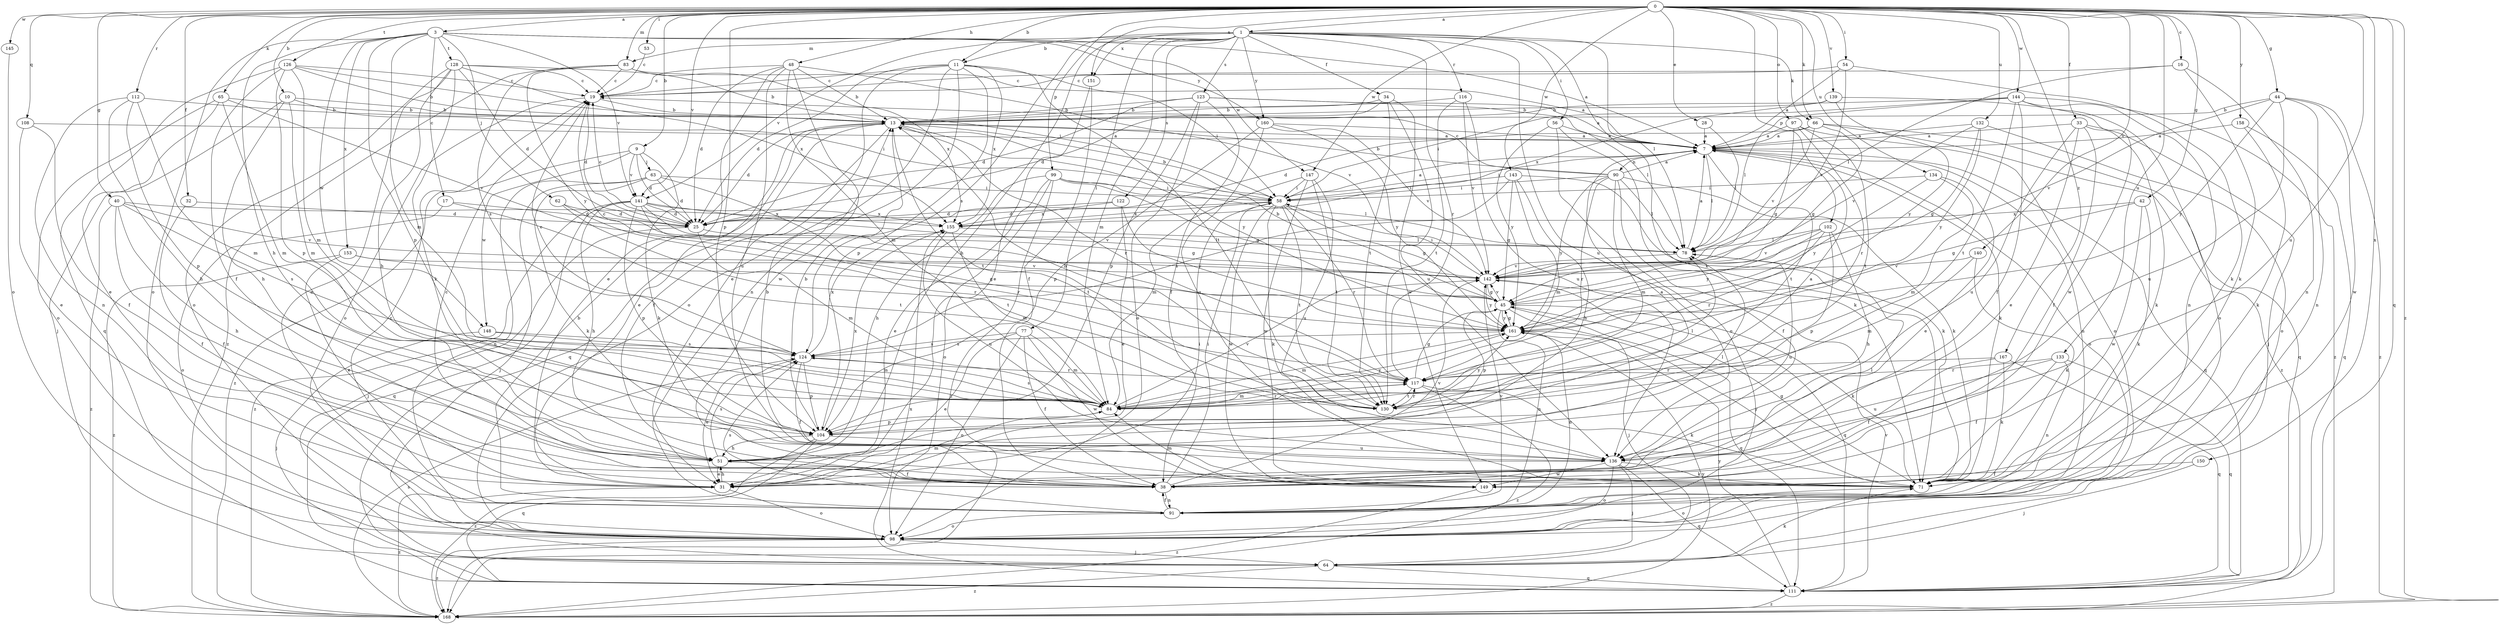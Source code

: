 strict digraph  {
0;
1;
3;
7;
9;
10;
11;
13;
16;
17;
19;
25;
28;
31;
32;
33;
34;
38;
40;
42;
44;
45;
48;
51;
53;
54;
56;
58;
62;
63;
64;
65;
66;
71;
77;
78;
83;
84;
90;
91;
97;
98;
99;
102;
104;
108;
111;
112;
116;
117;
122;
123;
124;
126;
128;
130;
132;
133;
134;
136;
139;
140;
141;
142;
143;
144;
145;
147;
148;
149;
150;
151;
153;
155;
158;
160;
161;
167;
168;
0 -> 1  [label=a];
0 -> 3  [label=a];
0 -> 9  [label=b];
0 -> 10  [label=b];
0 -> 11  [label=b];
0 -> 16  [label=c];
0 -> 28  [label=e];
0 -> 32  [label=f];
0 -> 33  [label=f];
0 -> 40  [label=g];
0 -> 42  [label=g];
0 -> 44  [label=g];
0 -> 48  [label=h];
0 -> 53  [label=i];
0 -> 54  [label=i];
0 -> 65  [label=k];
0 -> 66  [label=k];
0 -> 83  [label=m];
0 -> 97  [label=o];
0 -> 99  [label=p];
0 -> 102  [label=p];
0 -> 104  [label=p];
0 -> 108  [label=q];
0 -> 111  [label=q];
0 -> 112  [label=r];
0 -> 126  [label=t];
0 -> 132  [label=u];
0 -> 133  [label=u];
0 -> 134  [label=u];
0 -> 136  [label=u];
0 -> 139  [label=v];
0 -> 140  [label=v];
0 -> 141  [label=v];
0 -> 143  [label=w];
0 -> 144  [label=w];
0 -> 145  [label=w];
0 -> 147  [label=w];
0 -> 150  [label=x];
0 -> 151  [label=x];
0 -> 158  [label=y];
0 -> 167  [label=z];
0 -> 168  [label=z];
1 -> 11  [label=b];
1 -> 34  [label=f];
1 -> 51  [label=h];
1 -> 56  [label=i];
1 -> 66  [label=k];
1 -> 71  [label=k];
1 -> 77  [label=l];
1 -> 78  [label=l];
1 -> 83  [label=m];
1 -> 84  [label=m];
1 -> 116  [label=r];
1 -> 117  [label=r];
1 -> 122  [label=s];
1 -> 123  [label=s];
1 -> 124  [label=s];
1 -> 136  [label=u];
1 -> 141  [label=v];
1 -> 151  [label=x];
1 -> 160  [label=y];
3 -> 7  [label=a];
3 -> 17  [label=c];
3 -> 51  [label=h];
3 -> 62  [label=j];
3 -> 84  [label=m];
3 -> 98  [label=o];
3 -> 104  [label=p];
3 -> 128  [label=t];
3 -> 141  [label=v];
3 -> 147  [label=w];
3 -> 148  [label=w];
3 -> 153  [label=x];
3 -> 160  [label=y];
7 -> 58  [label=i];
7 -> 71  [label=k];
7 -> 78  [label=l];
7 -> 90  [label=n];
7 -> 91  [label=n];
7 -> 98  [label=o];
7 -> 111  [label=q];
7 -> 130  [label=t];
9 -> 25  [label=d];
9 -> 63  [label=j];
9 -> 71  [label=k];
9 -> 141  [label=v];
9 -> 148  [label=w];
9 -> 168  [label=z];
10 -> 13  [label=b];
10 -> 51  [label=h];
10 -> 58  [label=i];
10 -> 64  [label=j];
10 -> 84  [label=m];
11 -> 19  [label=c];
11 -> 25  [label=d];
11 -> 31  [label=e];
11 -> 58  [label=i];
11 -> 91  [label=n];
11 -> 98  [label=o];
11 -> 104  [label=p];
11 -> 130  [label=t];
11 -> 155  [label=x];
13 -> 7  [label=a];
13 -> 25  [label=d];
13 -> 31  [label=e];
13 -> 38  [label=f];
13 -> 111  [label=q];
13 -> 117  [label=r];
13 -> 130  [label=t];
13 -> 161  [label=y];
16 -> 19  [label=c];
16 -> 71  [label=k];
16 -> 78  [label=l];
16 -> 91  [label=n];
17 -> 25  [label=d];
17 -> 98  [label=o];
17 -> 130  [label=t];
19 -> 13  [label=b];
19 -> 25  [label=d];
19 -> 98  [label=o];
25 -> 19  [label=c];
25 -> 64  [label=j];
25 -> 78  [label=l];
25 -> 84  [label=m];
28 -> 7  [label=a];
28 -> 78  [label=l];
31 -> 51  [label=h];
31 -> 58  [label=i];
31 -> 84  [label=m];
31 -> 98  [label=o];
31 -> 168  [label=z];
32 -> 25  [label=d];
32 -> 38  [label=f];
33 -> 7  [label=a];
33 -> 31  [label=e];
33 -> 38  [label=f];
33 -> 64  [label=j];
33 -> 71  [label=k];
33 -> 136  [label=u];
34 -> 13  [label=b];
34 -> 25  [label=d];
34 -> 130  [label=t];
34 -> 136  [label=u];
34 -> 149  [label=w];
38 -> 19  [label=c];
38 -> 58  [label=i];
38 -> 78  [label=l];
38 -> 91  [label=n];
38 -> 142  [label=v];
40 -> 38  [label=f];
40 -> 51  [label=h];
40 -> 124  [label=s];
40 -> 142  [label=v];
40 -> 155  [label=x];
40 -> 168  [label=z];
42 -> 45  [label=g];
42 -> 71  [label=k];
42 -> 149  [label=w];
42 -> 155  [label=x];
44 -> 13  [label=b];
44 -> 91  [label=n];
44 -> 136  [label=u];
44 -> 142  [label=v];
44 -> 149  [label=w];
44 -> 161  [label=y];
44 -> 168  [label=z];
45 -> 13  [label=b];
45 -> 64  [label=j];
45 -> 71  [label=k];
45 -> 91  [label=n];
45 -> 104  [label=p];
45 -> 111  [label=q];
45 -> 142  [label=v];
45 -> 161  [label=y];
48 -> 13  [label=b];
48 -> 19  [label=c];
48 -> 25  [label=d];
48 -> 31  [label=e];
48 -> 84  [label=m];
48 -> 136  [label=u];
48 -> 142  [label=v];
48 -> 149  [label=w];
51 -> 31  [label=e];
51 -> 38  [label=f];
51 -> 78  [label=l];
51 -> 124  [label=s];
53 -> 19  [label=c];
54 -> 7  [label=a];
54 -> 19  [label=c];
54 -> 71  [label=k];
54 -> 142  [label=v];
56 -> 7  [label=a];
56 -> 71  [label=k];
56 -> 98  [label=o];
56 -> 161  [label=y];
58 -> 7  [label=a];
58 -> 13  [label=b];
58 -> 25  [label=d];
58 -> 45  [label=g];
58 -> 71  [label=k];
58 -> 117  [label=r];
58 -> 130  [label=t];
58 -> 149  [label=w];
58 -> 155  [label=x];
62 -> 25  [label=d];
62 -> 117  [label=r];
62 -> 130  [label=t];
63 -> 25  [label=d];
63 -> 58  [label=i];
63 -> 64  [label=j];
63 -> 71  [label=k];
63 -> 91  [label=n];
63 -> 130  [label=t];
64 -> 71  [label=k];
64 -> 111  [label=q];
64 -> 168  [label=z];
65 -> 13  [label=b];
65 -> 31  [label=e];
65 -> 84  [label=m];
65 -> 98  [label=o];
65 -> 142  [label=v];
66 -> 7  [label=a];
66 -> 25  [label=d];
66 -> 45  [label=g];
66 -> 111  [label=q];
66 -> 142  [label=v];
66 -> 168  [label=z];
71 -> 45  [label=g];
71 -> 98  [label=o];
71 -> 161  [label=y];
77 -> 31  [label=e];
77 -> 38  [label=f];
77 -> 84  [label=m];
77 -> 98  [label=o];
77 -> 124  [label=s];
77 -> 149  [label=w];
78 -> 7  [label=a];
78 -> 136  [label=u];
78 -> 142  [label=v];
83 -> 7  [label=a];
83 -> 19  [label=c];
83 -> 124  [label=s];
83 -> 155  [label=x];
83 -> 161  [label=y];
83 -> 168  [label=z];
84 -> 78  [label=l];
84 -> 104  [label=p];
84 -> 117  [label=r];
84 -> 124  [label=s];
84 -> 142  [label=v];
84 -> 161  [label=y];
90 -> 7  [label=a];
90 -> 13  [label=b];
90 -> 19  [label=c];
90 -> 38  [label=f];
90 -> 58  [label=i];
90 -> 71  [label=k];
90 -> 78  [label=l];
90 -> 84  [label=m];
90 -> 117  [label=r];
90 -> 161  [label=y];
91 -> 13  [label=b];
91 -> 38  [label=f];
91 -> 98  [label=o];
91 -> 124  [label=s];
91 -> 142  [label=v];
97 -> 7  [label=a];
97 -> 45  [label=g];
97 -> 98  [label=o];
97 -> 117  [label=r];
97 -> 130  [label=t];
98 -> 19  [label=c];
98 -> 64  [label=j];
98 -> 168  [label=z];
99 -> 31  [label=e];
99 -> 45  [label=g];
99 -> 51  [label=h];
99 -> 58  [label=i];
99 -> 78  [label=l];
99 -> 98  [label=o];
99 -> 168  [label=z];
102 -> 51  [label=h];
102 -> 78  [label=l];
102 -> 104  [label=p];
102 -> 117  [label=r];
102 -> 142  [label=v];
102 -> 161  [label=y];
104 -> 7  [label=a];
104 -> 13  [label=b];
104 -> 51  [label=h];
104 -> 111  [label=q];
104 -> 136  [label=u];
104 -> 155  [label=x];
104 -> 168  [label=z];
108 -> 7  [label=a];
108 -> 31  [label=e];
108 -> 38  [label=f];
111 -> 142  [label=v];
111 -> 155  [label=x];
111 -> 161  [label=y];
111 -> 168  [label=z];
112 -> 13  [label=b];
112 -> 51  [label=h];
112 -> 84  [label=m];
112 -> 91  [label=n];
112 -> 104  [label=p];
116 -> 13  [label=b];
116 -> 130  [label=t];
116 -> 136  [label=u];
116 -> 142  [label=v];
117 -> 45  [label=g];
117 -> 71  [label=k];
117 -> 84  [label=m];
117 -> 130  [label=t];
117 -> 168  [label=z];
122 -> 25  [label=d];
122 -> 31  [label=e];
122 -> 155  [label=x];
122 -> 161  [label=y];
123 -> 7  [label=a];
123 -> 13  [label=b];
123 -> 25  [label=d];
123 -> 38  [label=f];
123 -> 78  [label=l];
123 -> 98  [label=o];
123 -> 104  [label=p];
124 -> 19  [label=c];
124 -> 31  [label=e];
124 -> 38  [label=f];
124 -> 104  [label=p];
124 -> 117  [label=r];
124 -> 155  [label=x];
126 -> 13  [label=b];
126 -> 19  [label=c];
126 -> 38  [label=f];
126 -> 58  [label=i];
126 -> 84  [label=m];
126 -> 104  [label=p];
126 -> 111  [label=q];
128 -> 13  [label=b];
128 -> 19  [label=c];
128 -> 25  [label=d];
128 -> 51  [label=h];
128 -> 71  [label=k];
128 -> 91  [label=n];
128 -> 98  [label=o];
128 -> 155  [label=x];
130 -> 7  [label=a];
130 -> 13  [label=b];
130 -> 117  [label=r];
130 -> 161  [label=y];
132 -> 7  [label=a];
132 -> 45  [label=g];
132 -> 98  [label=o];
132 -> 142  [label=v];
132 -> 161  [label=y];
133 -> 38  [label=f];
133 -> 91  [label=n];
133 -> 111  [label=q];
133 -> 117  [label=r];
133 -> 136  [label=u];
134 -> 31  [label=e];
134 -> 58  [label=i];
134 -> 84  [label=m];
134 -> 161  [label=y];
136 -> 13  [label=b];
136 -> 64  [label=j];
136 -> 71  [label=k];
136 -> 98  [label=o];
136 -> 111  [label=q];
136 -> 149  [label=w];
139 -> 13  [label=b];
139 -> 149  [label=w];
139 -> 155  [label=x];
139 -> 161  [label=y];
140 -> 71  [label=k];
140 -> 84  [label=m];
140 -> 142  [label=v];
141 -> 25  [label=d];
141 -> 45  [label=g];
141 -> 51  [label=h];
141 -> 104  [label=p];
141 -> 111  [label=q];
141 -> 117  [label=r];
141 -> 142  [label=v];
141 -> 155  [label=x];
141 -> 168  [label=z];
142 -> 45  [label=g];
142 -> 58  [label=i];
142 -> 111  [label=q];
142 -> 161  [label=y];
143 -> 45  [label=g];
143 -> 51  [label=h];
143 -> 58  [label=i];
143 -> 71  [label=k];
143 -> 84  [label=m];
143 -> 124  [label=s];
144 -> 13  [label=b];
144 -> 38  [label=f];
144 -> 58  [label=i];
144 -> 78  [label=l];
144 -> 91  [label=n];
144 -> 98  [label=o];
144 -> 130  [label=t];
144 -> 168  [label=z];
145 -> 98  [label=o];
147 -> 58  [label=i];
147 -> 84  [label=m];
147 -> 130  [label=t];
147 -> 136  [label=u];
147 -> 149  [label=w];
148 -> 64  [label=j];
148 -> 84  [label=m];
148 -> 124  [label=s];
149 -> 84  [label=m];
149 -> 168  [label=z];
150 -> 38  [label=f];
150 -> 64  [label=j];
151 -> 31  [label=e];
151 -> 38  [label=f];
153 -> 31  [label=e];
153 -> 45  [label=g];
153 -> 142  [label=v];
153 -> 168  [label=z];
155 -> 78  [label=l];
155 -> 84  [label=m];
155 -> 136  [label=u];
158 -> 7  [label=a];
158 -> 71  [label=k];
158 -> 111  [label=q];
160 -> 7  [label=a];
160 -> 104  [label=p];
160 -> 136  [label=u];
160 -> 142  [label=v];
160 -> 161  [label=y];
161 -> 19  [label=c];
161 -> 45  [label=g];
161 -> 84  [label=m];
161 -> 91  [label=n];
161 -> 124  [label=s];
167 -> 38  [label=f];
167 -> 71  [label=k];
167 -> 111  [label=q];
167 -> 117  [label=r];
168 -> 124  [label=s];
168 -> 161  [label=y];
}
